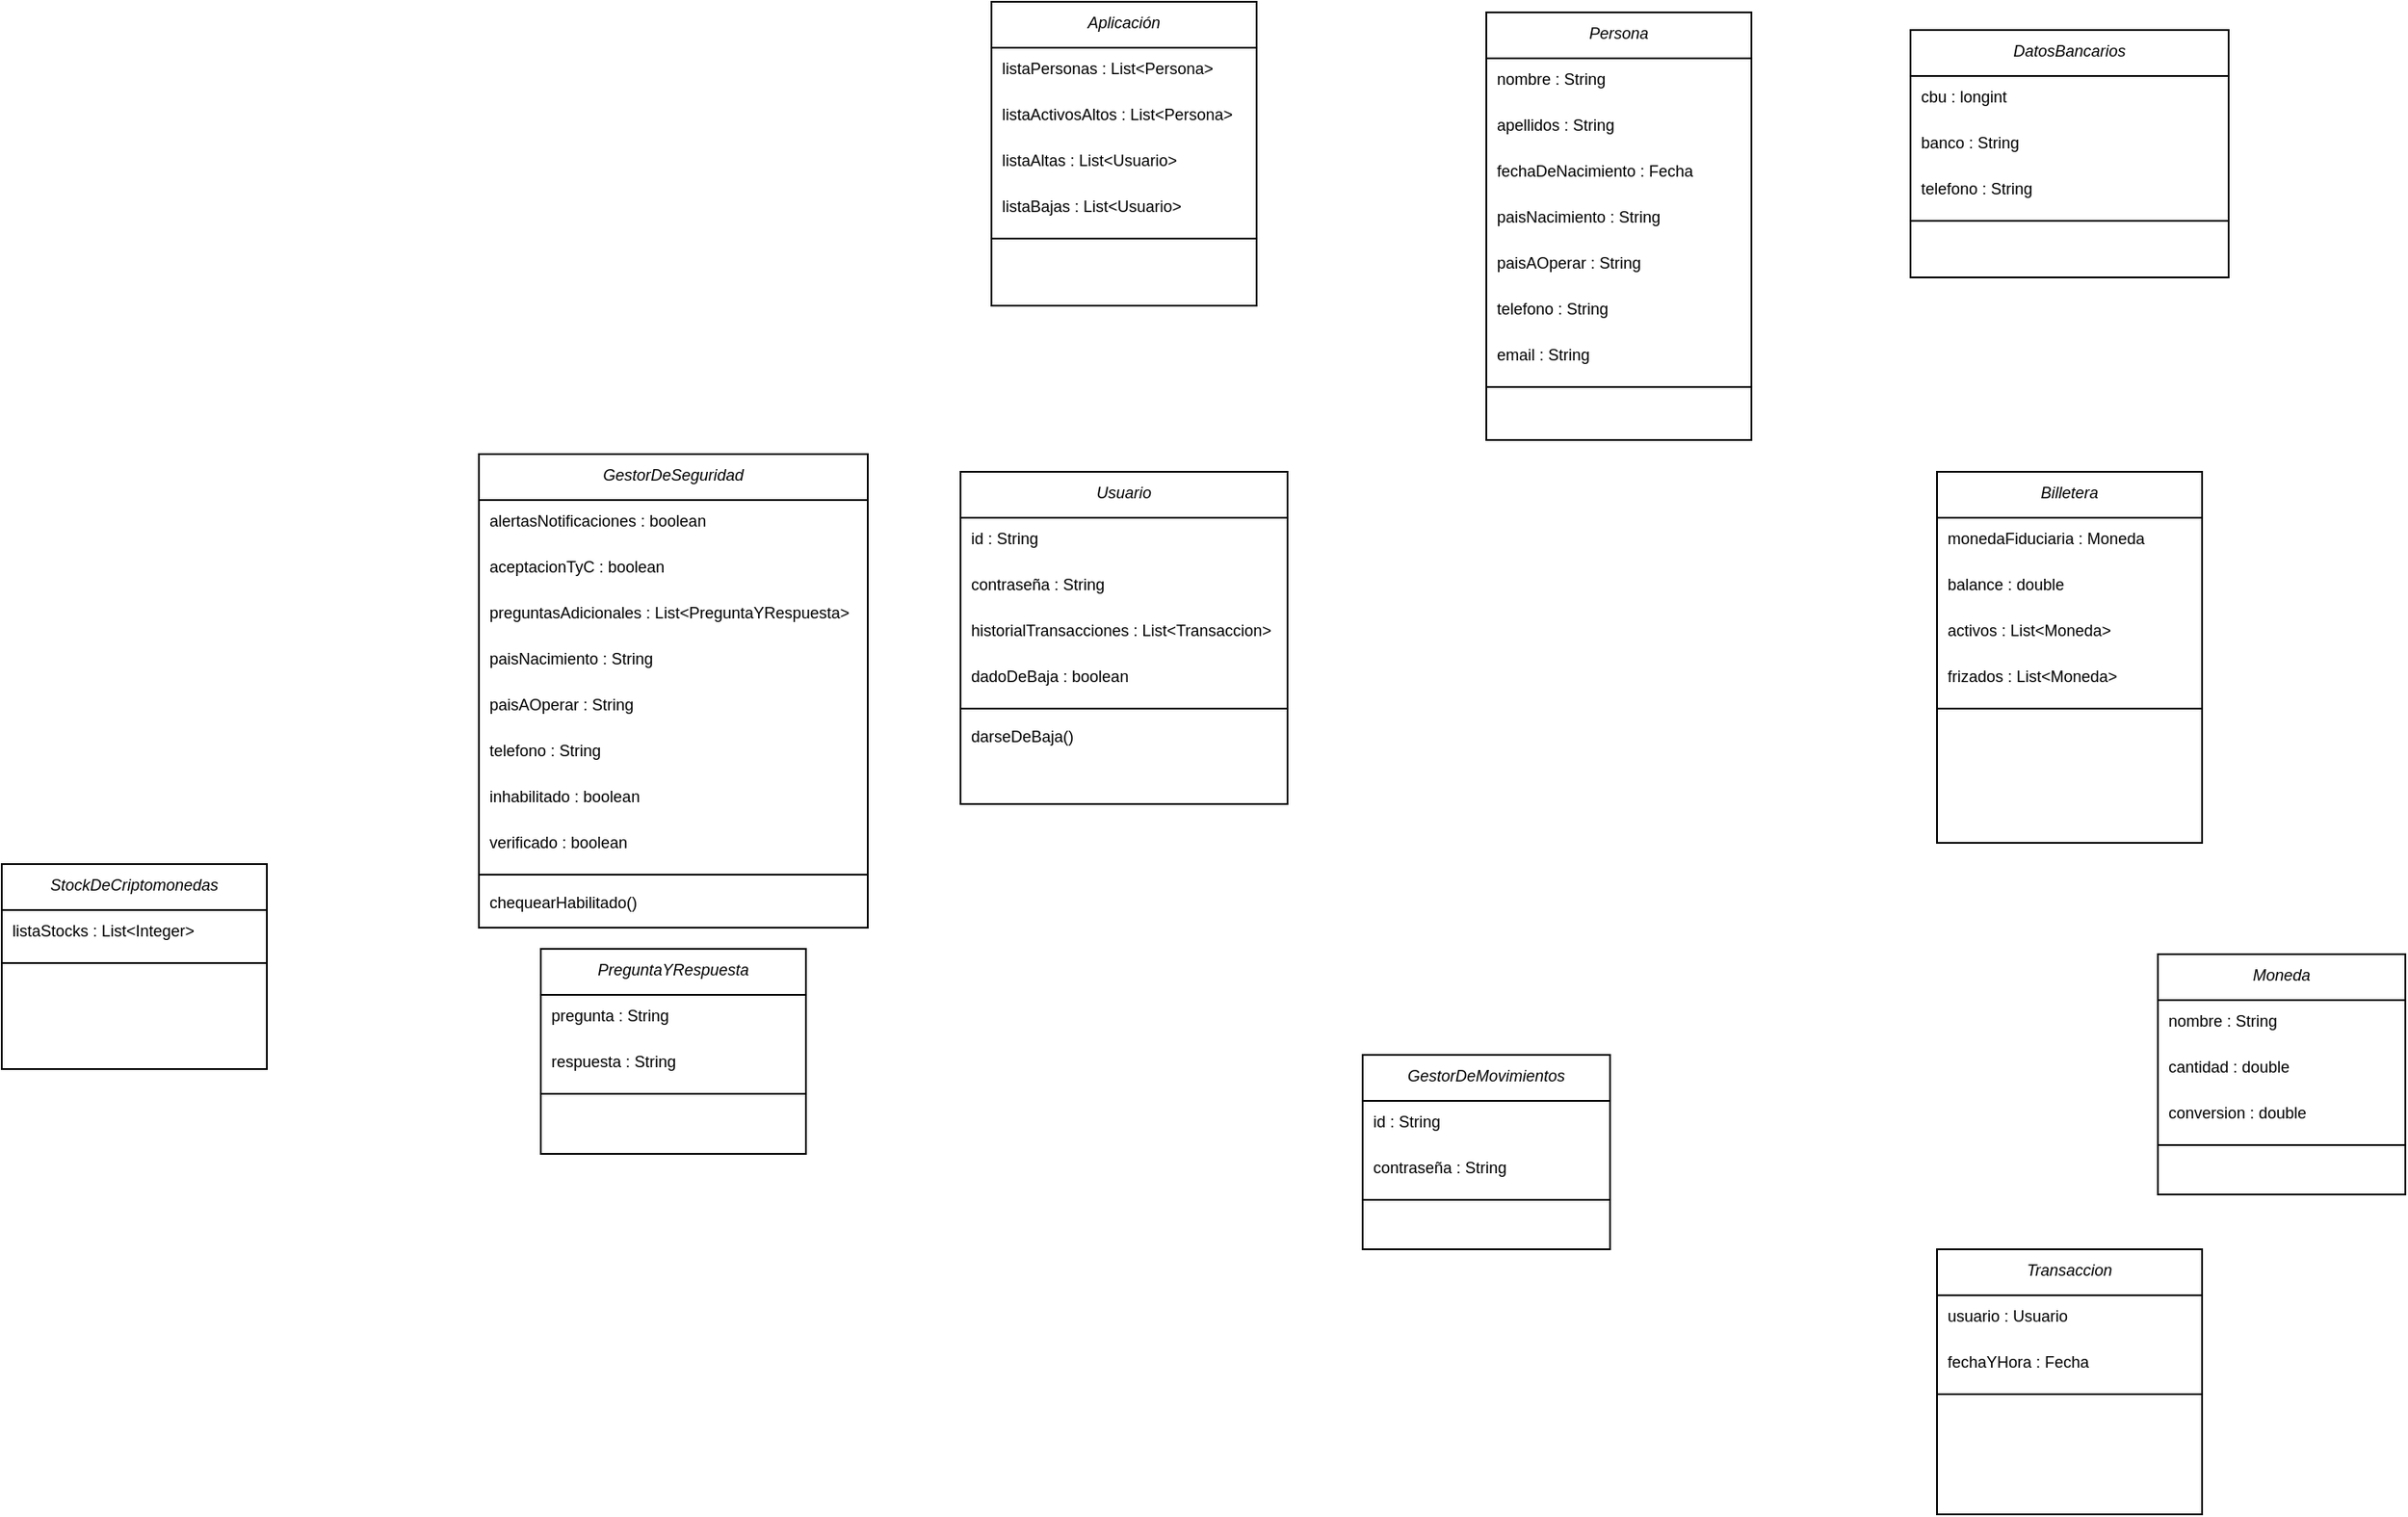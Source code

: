 <mxfile version="24.7.10">
  <diagram id="C5RBs43oDa-KdzZeNtuy" name="Page-1">
    <mxGraphModel dx="956" dy="395" grid="1" gridSize="10" guides="1" tooltips="1" connect="1" arrows="1" fold="1" page="1" pageScale="1" pageWidth="1600" pageHeight="1200" math="0" shadow="0">
      <root>
        <mxCell id="WIyWlLk6GJQsqaUBKTNV-0" />
        <mxCell id="WIyWlLk6GJQsqaUBKTNV-1" parent="WIyWlLk6GJQsqaUBKTNV-0" />
        <mxCell id="zkfFHV4jXpPFQw0GAbJ--0" value="Persona" style="swimlane;fontStyle=2;align=center;verticalAlign=top;childLayout=stackLayout;horizontal=1;startSize=26;horizontalStack=0;resizeParent=1;resizeLast=0;collapsible=1;marginBottom=0;rounded=0;shadow=0;strokeWidth=1;fontSize=9;" parent="WIyWlLk6GJQsqaUBKTNV-1" vertex="1">
          <mxGeometry x="880" y="60" width="150" height="242" as="geometry">
            <mxRectangle x="230" y="140" width="160" height="26" as="alternateBounds" />
          </mxGeometry>
        </mxCell>
        <mxCell id="zkfFHV4jXpPFQw0GAbJ--2" value="nombre : String" style="text;align=left;verticalAlign=top;spacingLeft=4;spacingRight=4;overflow=hidden;rotatable=0;points=[[0,0.5],[1,0.5]];portConstraint=eastwest;rounded=0;shadow=0;html=0;fontSize=9;" parent="zkfFHV4jXpPFQw0GAbJ--0" vertex="1">
          <mxGeometry y="26" width="150" height="26" as="geometry" />
        </mxCell>
        <mxCell id="zkfFHV4jXpPFQw0GAbJ--3" value="apellidos : String" style="text;align=left;verticalAlign=top;spacingLeft=4;spacingRight=4;overflow=hidden;rotatable=0;points=[[0,0.5],[1,0.5]];portConstraint=eastwest;rounded=0;shadow=0;html=0;fontSize=9;" parent="zkfFHV4jXpPFQw0GAbJ--0" vertex="1">
          <mxGeometry y="52" width="150" height="26" as="geometry" />
        </mxCell>
        <mxCell id="VbJuh-huTLaxFXjBg6NT-0" value="fechaDeNacimiento : Fecha" style="text;align=left;verticalAlign=top;spacingLeft=4;spacingRight=4;overflow=hidden;rotatable=0;points=[[0,0.5],[1,0.5]];portConstraint=eastwest;rounded=0;shadow=0;html=0;fontSize=9;" vertex="1" parent="zkfFHV4jXpPFQw0GAbJ--0">
          <mxGeometry y="78" width="150" height="26" as="geometry" />
        </mxCell>
        <mxCell id="VbJuh-huTLaxFXjBg6NT-1" value="paisNacimiento : String" style="text;align=left;verticalAlign=top;spacingLeft=4;spacingRight=4;overflow=hidden;rotatable=0;points=[[0,0.5],[1,0.5]];portConstraint=eastwest;rounded=0;shadow=0;html=0;fontSize=9;" vertex="1" parent="zkfFHV4jXpPFQw0GAbJ--0">
          <mxGeometry y="104" width="150" height="26" as="geometry" />
        </mxCell>
        <mxCell id="VbJuh-huTLaxFXjBg6NT-3" value="paisAOperar : String" style="text;align=left;verticalAlign=top;spacingLeft=4;spacingRight=4;overflow=hidden;rotatable=0;points=[[0,0.5],[1,0.5]];portConstraint=eastwest;rounded=0;shadow=0;html=0;fontSize=9;" vertex="1" parent="zkfFHV4jXpPFQw0GAbJ--0">
          <mxGeometry y="130" width="150" height="26" as="geometry" />
        </mxCell>
        <mxCell id="VbJuh-huTLaxFXjBg6NT-2" value="telefono : String" style="text;align=left;verticalAlign=top;spacingLeft=4;spacingRight=4;overflow=hidden;rotatable=0;points=[[0,0.5],[1,0.5]];portConstraint=eastwest;rounded=0;shadow=0;html=0;fontSize=9;" vertex="1" parent="zkfFHV4jXpPFQw0GAbJ--0">
          <mxGeometry y="156" width="150" height="26" as="geometry" />
        </mxCell>
        <mxCell id="VbJuh-huTLaxFXjBg6NT-13" value="email : String" style="text;align=left;verticalAlign=top;spacingLeft=4;spacingRight=4;overflow=hidden;rotatable=0;points=[[0,0.5],[1,0.5]];portConstraint=eastwest;rounded=0;shadow=0;html=0;fontSize=9;" vertex="1" parent="zkfFHV4jXpPFQw0GAbJ--0">
          <mxGeometry y="182" width="150" height="26" as="geometry" />
        </mxCell>
        <mxCell id="zkfFHV4jXpPFQw0GAbJ--4" value="" style="line;html=1;strokeWidth=1;align=left;verticalAlign=middle;spacingTop=-1;spacingLeft=3;spacingRight=3;rotatable=0;labelPosition=right;points=[];portConstraint=eastwest;" parent="zkfFHV4jXpPFQw0GAbJ--0" vertex="1">
          <mxGeometry y="208" width="150" height="8" as="geometry" />
        </mxCell>
        <mxCell id="zkfFHV4jXpPFQw0GAbJ--17" value="Usuario" style="swimlane;fontStyle=2;align=center;verticalAlign=top;childLayout=stackLayout;horizontal=1;startSize=26;horizontalStack=0;resizeParent=1;resizeLast=0;collapsible=1;marginBottom=0;rounded=0;shadow=0;strokeWidth=1;fontSize=9;" parent="WIyWlLk6GJQsqaUBKTNV-1" vertex="1">
          <mxGeometry x="582.5" y="320" width="185" height="188" as="geometry">
            <mxRectangle x="550" y="140" width="160" height="26" as="alternateBounds" />
          </mxGeometry>
        </mxCell>
        <mxCell id="zkfFHV4jXpPFQw0GAbJ--18" value="id : String" style="text;align=left;verticalAlign=top;spacingLeft=4;spacingRight=4;overflow=hidden;rotatable=0;points=[[0,0.5],[1,0.5]];portConstraint=eastwest;fontSize=9;" parent="zkfFHV4jXpPFQw0GAbJ--17" vertex="1">
          <mxGeometry y="26" width="185" height="26" as="geometry" />
        </mxCell>
        <mxCell id="zkfFHV4jXpPFQw0GAbJ--19" value="contraseña : String" style="text;align=left;verticalAlign=top;spacingLeft=4;spacingRight=4;overflow=hidden;rotatable=0;points=[[0,0.5],[1,0.5]];portConstraint=eastwest;rounded=0;shadow=0;html=0;fontSize=9;" parent="zkfFHV4jXpPFQw0GAbJ--17" vertex="1">
          <mxGeometry y="52" width="185" height="26" as="geometry" />
        </mxCell>
        <mxCell id="VbJuh-huTLaxFXjBg6NT-61" value="historialTransacciones : List&lt;Transaccion&gt;" style="text;align=left;verticalAlign=top;spacingLeft=4;spacingRight=4;overflow=hidden;rotatable=0;points=[[0,0.5],[1,0.5]];portConstraint=eastwest;rounded=0;shadow=0;html=0;fontSize=9;" vertex="1" parent="zkfFHV4jXpPFQw0GAbJ--17">
          <mxGeometry y="78" width="185" height="26" as="geometry" />
        </mxCell>
        <mxCell id="VbJuh-huTLaxFXjBg6NT-62" value="dadoDeBaja : boolean" style="text;align=left;verticalAlign=top;spacingLeft=4;spacingRight=4;overflow=hidden;rotatable=0;points=[[0,0.5],[1,0.5]];portConstraint=eastwest;rounded=0;shadow=0;html=0;fontSize=9;" vertex="1" parent="zkfFHV4jXpPFQw0GAbJ--17">
          <mxGeometry y="104" width="185" height="26" as="geometry" />
        </mxCell>
        <mxCell id="zkfFHV4jXpPFQw0GAbJ--23" value="" style="line;html=1;strokeWidth=1;align=left;verticalAlign=middle;spacingTop=-1;spacingLeft=3;spacingRight=3;rotatable=0;labelPosition=right;points=[];portConstraint=eastwest;" parent="zkfFHV4jXpPFQw0GAbJ--17" vertex="1">
          <mxGeometry y="130" width="185" height="8" as="geometry" />
        </mxCell>
        <mxCell id="zkfFHV4jXpPFQw0GAbJ--25" value="darseDeBaja()" style="text;align=left;verticalAlign=top;spacingLeft=4;spacingRight=4;overflow=hidden;rotatable=0;points=[[0,0.5],[1,0.5]];portConstraint=eastwest;fontSize=9;" parent="zkfFHV4jXpPFQw0GAbJ--17" vertex="1">
          <mxGeometry y="138" width="185" height="24" as="geometry" />
        </mxCell>
        <mxCell id="VbJuh-huTLaxFXjBg6NT-4" value="DatosBancarios" style="swimlane;fontStyle=2;align=center;verticalAlign=top;childLayout=stackLayout;horizontal=1;startSize=26;horizontalStack=0;resizeParent=1;resizeLast=0;collapsible=1;marginBottom=0;rounded=0;shadow=0;strokeWidth=1;fontSize=9;" vertex="1" parent="WIyWlLk6GJQsqaUBKTNV-1">
          <mxGeometry x="1120" y="70" width="180" height="140" as="geometry">
            <mxRectangle x="230" y="140" width="160" height="26" as="alternateBounds" />
          </mxGeometry>
        </mxCell>
        <mxCell id="VbJuh-huTLaxFXjBg6NT-5" value="cbu : longint" style="text;align=left;verticalAlign=top;spacingLeft=4;spacingRight=4;overflow=hidden;rotatable=0;points=[[0,0.5],[1,0.5]];portConstraint=eastwest;rounded=0;shadow=0;html=0;fontSize=9;" vertex="1" parent="VbJuh-huTLaxFXjBg6NT-4">
          <mxGeometry y="26" width="180" height="26" as="geometry" />
        </mxCell>
        <mxCell id="VbJuh-huTLaxFXjBg6NT-6" value="banco : String" style="text;align=left;verticalAlign=top;spacingLeft=4;spacingRight=4;overflow=hidden;rotatable=0;points=[[0,0.5],[1,0.5]];portConstraint=eastwest;rounded=0;shadow=0;html=0;fontSize=9;" vertex="1" parent="VbJuh-huTLaxFXjBg6NT-4">
          <mxGeometry y="52" width="180" height="26" as="geometry" />
        </mxCell>
        <mxCell id="VbJuh-huTLaxFXjBg6NT-10" value="telefono : String" style="text;align=left;verticalAlign=top;spacingLeft=4;spacingRight=4;overflow=hidden;rotatable=0;points=[[0,0.5],[1,0.5]];portConstraint=eastwest;rounded=0;shadow=0;html=0;fontSize=9;" vertex="1" parent="VbJuh-huTLaxFXjBg6NT-4">
          <mxGeometry y="78" width="180" height="26" as="geometry" />
        </mxCell>
        <mxCell id="VbJuh-huTLaxFXjBg6NT-11" value="" style="line;html=1;strokeWidth=1;align=left;verticalAlign=middle;spacingTop=-1;spacingLeft=3;spacingRight=3;rotatable=0;labelPosition=right;points=[];portConstraint=eastwest;" vertex="1" parent="VbJuh-huTLaxFXjBg6NT-4">
          <mxGeometry y="104" width="180" height="8" as="geometry" />
        </mxCell>
        <mxCell id="VbJuh-huTLaxFXjBg6NT-16" value="GestorDeSeguridad" style="swimlane;fontStyle=2;align=center;verticalAlign=top;childLayout=stackLayout;horizontal=1;startSize=26;horizontalStack=0;resizeParent=1;resizeLast=0;collapsible=1;marginBottom=0;rounded=0;shadow=0;strokeWidth=1;fontSize=9;" vertex="1" parent="WIyWlLk6GJQsqaUBKTNV-1">
          <mxGeometry x="310" y="310" width="220" height="268" as="geometry">
            <mxRectangle x="230" y="140" width="160" height="26" as="alternateBounds" />
          </mxGeometry>
        </mxCell>
        <mxCell id="VbJuh-huTLaxFXjBg6NT-17" value="alertasNotificaciones : boolean" style="text;align=left;verticalAlign=top;spacingLeft=4;spacingRight=4;overflow=hidden;rotatable=0;points=[[0,0.5],[1,0.5]];portConstraint=eastwest;rounded=0;shadow=0;html=0;fontSize=9;" vertex="1" parent="VbJuh-huTLaxFXjBg6NT-16">
          <mxGeometry y="26" width="220" height="26" as="geometry" />
        </mxCell>
        <mxCell id="VbJuh-huTLaxFXjBg6NT-18" value="aceptacionTyC : boolean" style="text;align=left;verticalAlign=top;spacingLeft=4;spacingRight=4;overflow=hidden;rotatable=0;points=[[0,0.5],[1,0.5]];portConstraint=eastwest;rounded=0;shadow=0;html=0;fontSize=9;" vertex="1" parent="VbJuh-huTLaxFXjBg6NT-16">
          <mxGeometry y="52" width="220" height="26" as="geometry" />
        </mxCell>
        <mxCell id="VbJuh-huTLaxFXjBg6NT-19" value="preguntasAdicionales : List&lt;PreguntaYRespuesta&gt;" style="text;align=left;verticalAlign=top;spacingLeft=4;spacingRight=4;overflow=hidden;rotatable=0;points=[[0,0.5],[1,0.5]];portConstraint=eastwest;rounded=0;shadow=0;html=0;fontSize=9;" vertex="1" parent="VbJuh-huTLaxFXjBg6NT-16">
          <mxGeometry y="78" width="220" height="26" as="geometry" />
        </mxCell>
        <mxCell id="VbJuh-huTLaxFXjBg6NT-20" value="paisNacimiento : String" style="text;align=left;verticalAlign=top;spacingLeft=4;spacingRight=4;overflow=hidden;rotatable=0;points=[[0,0.5],[1,0.5]];portConstraint=eastwest;rounded=0;shadow=0;html=0;fontSize=9;" vertex="1" parent="VbJuh-huTLaxFXjBg6NT-16">
          <mxGeometry y="104" width="220" height="26" as="geometry" />
        </mxCell>
        <mxCell id="VbJuh-huTLaxFXjBg6NT-21" value="paisAOperar : String" style="text;align=left;verticalAlign=top;spacingLeft=4;spacingRight=4;overflow=hidden;rotatable=0;points=[[0,0.5],[1,0.5]];portConstraint=eastwest;rounded=0;shadow=0;html=0;fontSize=9;" vertex="1" parent="VbJuh-huTLaxFXjBg6NT-16">
          <mxGeometry y="130" width="220" height="26" as="geometry" />
        </mxCell>
        <mxCell id="VbJuh-huTLaxFXjBg6NT-22" value="telefono : String" style="text;align=left;verticalAlign=top;spacingLeft=4;spacingRight=4;overflow=hidden;rotatable=0;points=[[0,0.5],[1,0.5]];portConstraint=eastwest;rounded=0;shadow=0;html=0;fontSize=9;" vertex="1" parent="VbJuh-huTLaxFXjBg6NT-16">
          <mxGeometry y="156" width="220" height="26" as="geometry" />
        </mxCell>
        <mxCell id="VbJuh-huTLaxFXjBg6NT-23" value="inhabilitado : boolean" style="text;align=left;verticalAlign=top;spacingLeft=4;spacingRight=4;overflow=hidden;rotatable=0;points=[[0,0.5],[1,0.5]];portConstraint=eastwest;rounded=0;shadow=0;html=0;fontSize=9;" vertex="1" parent="VbJuh-huTLaxFXjBg6NT-16">
          <mxGeometry y="182" width="220" height="26" as="geometry" />
        </mxCell>
        <mxCell id="VbJuh-huTLaxFXjBg6NT-77" value="verificado : boolean" style="text;align=left;verticalAlign=top;spacingLeft=4;spacingRight=4;overflow=hidden;rotatable=0;points=[[0,0.5],[1,0.5]];portConstraint=eastwest;rounded=0;shadow=0;html=0;fontSize=9;" vertex="1" parent="VbJuh-huTLaxFXjBg6NT-16">
          <mxGeometry y="208" width="220" height="26" as="geometry" />
        </mxCell>
        <mxCell id="VbJuh-huTLaxFXjBg6NT-24" value="" style="line;html=1;strokeWidth=1;align=left;verticalAlign=middle;spacingTop=-1;spacingLeft=3;spacingRight=3;rotatable=0;labelPosition=right;points=[];portConstraint=eastwest;" vertex="1" parent="VbJuh-huTLaxFXjBg6NT-16">
          <mxGeometry y="234" width="220" height="8" as="geometry" />
        </mxCell>
        <mxCell id="VbJuh-huTLaxFXjBg6NT-25" value="chequearHabilitado()" style="text;align=left;verticalAlign=top;spacingLeft=4;spacingRight=4;overflow=hidden;rotatable=0;points=[[0,0.5],[1,0.5]];portConstraint=eastwest;fontSize=9;" vertex="1" parent="VbJuh-huTLaxFXjBg6NT-16">
          <mxGeometry y="242" width="220" height="26" as="geometry" />
        </mxCell>
        <mxCell id="VbJuh-huTLaxFXjBg6NT-26" value="Billetera" style="swimlane;fontStyle=2;align=center;verticalAlign=top;childLayout=stackLayout;horizontal=1;startSize=26;horizontalStack=0;resizeParent=1;resizeLast=0;collapsible=1;marginBottom=0;rounded=0;shadow=0;strokeWidth=1;fontSize=9;" vertex="1" parent="WIyWlLk6GJQsqaUBKTNV-1">
          <mxGeometry x="1135" y="320" width="150" height="210" as="geometry">
            <mxRectangle x="230" y="140" width="160" height="26" as="alternateBounds" />
          </mxGeometry>
        </mxCell>
        <mxCell id="VbJuh-huTLaxFXjBg6NT-29" value="monedaFiduciaria : Moneda" style="text;align=left;verticalAlign=top;spacingLeft=4;spacingRight=4;overflow=hidden;rotatable=0;points=[[0,0.5],[1,0.5]];portConstraint=eastwest;rounded=0;shadow=0;html=0;fontSize=9;" vertex="1" parent="VbJuh-huTLaxFXjBg6NT-26">
          <mxGeometry y="26" width="150" height="26" as="geometry" />
        </mxCell>
        <mxCell id="VbJuh-huTLaxFXjBg6NT-27" value="balance : double" style="text;align=left;verticalAlign=top;spacingLeft=4;spacingRight=4;overflow=hidden;rotatable=0;points=[[0,0.5],[1,0.5]];portConstraint=eastwest;rounded=0;shadow=0;html=0;fontSize=9;" vertex="1" parent="VbJuh-huTLaxFXjBg6NT-26">
          <mxGeometry y="52" width="150" height="26" as="geometry" />
        </mxCell>
        <mxCell id="VbJuh-huTLaxFXjBg6NT-28" value="activos : List&lt;Moneda&gt;" style="text;align=left;verticalAlign=top;spacingLeft=4;spacingRight=4;overflow=hidden;rotatable=0;points=[[0,0.5],[1,0.5]];portConstraint=eastwest;rounded=0;shadow=0;html=0;fontSize=9;" vertex="1" parent="VbJuh-huTLaxFXjBg6NT-26">
          <mxGeometry y="78" width="150" height="26" as="geometry" />
        </mxCell>
        <mxCell id="VbJuh-huTLaxFXjBg6NT-84" value="frizados : List&lt;Moneda&gt;" style="text;align=left;verticalAlign=top;spacingLeft=4;spacingRight=4;overflow=hidden;rotatable=0;points=[[0,0.5],[1,0.5]];portConstraint=eastwest;rounded=0;shadow=0;html=0;fontSize=9;" vertex="1" parent="VbJuh-huTLaxFXjBg6NT-26">
          <mxGeometry y="104" width="150" height="26" as="geometry" />
        </mxCell>
        <mxCell id="VbJuh-huTLaxFXjBg6NT-34" value="" style="line;html=1;strokeWidth=1;align=left;verticalAlign=middle;spacingTop=-1;spacingLeft=3;spacingRight=3;rotatable=0;labelPosition=right;points=[];portConstraint=eastwest;" vertex="1" parent="VbJuh-huTLaxFXjBg6NT-26">
          <mxGeometry y="130" width="150" height="8" as="geometry" />
        </mxCell>
        <mxCell id="VbJuh-huTLaxFXjBg6NT-36" value="Transaccion" style="swimlane;fontStyle=2;align=center;verticalAlign=top;childLayout=stackLayout;horizontal=1;startSize=26;horizontalStack=0;resizeParent=1;resizeLast=0;collapsible=1;marginBottom=0;rounded=0;shadow=0;strokeWidth=1;fontSize=9;" vertex="1" parent="WIyWlLk6GJQsqaUBKTNV-1">
          <mxGeometry x="1135" y="760" width="150" height="150" as="geometry">
            <mxRectangle x="230" y="140" width="160" height="26" as="alternateBounds" />
          </mxGeometry>
        </mxCell>
        <mxCell id="VbJuh-huTLaxFXjBg6NT-37" value="usuario : Usuario" style="text;align=left;verticalAlign=top;spacingLeft=4;spacingRight=4;overflow=hidden;rotatable=0;points=[[0,0.5],[1,0.5]];portConstraint=eastwest;rounded=0;shadow=0;html=0;fontSize=9;" vertex="1" parent="VbJuh-huTLaxFXjBg6NT-36">
          <mxGeometry y="26" width="150" height="26" as="geometry" />
        </mxCell>
        <mxCell id="VbJuh-huTLaxFXjBg6NT-76" value="fechaYHora : Fecha" style="text;align=left;verticalAlign=top;spacingLeft=4;spacingRight=4;overflow=hidden;rotatable=0;points=[[0,0.5],[1,0.5]];portConstraint=eastwest;rounded=0;shadow=0;html=0;fontSize=9;" vertex="1" parent="VbJuh-huTLaxFXjBg6NT-36">
          <mxGeometry y="52" width="150" height="26" as="geometry" />
        </mxCell>
        <mxCell id="VbJuh-huTLaxFXjBg6NT-44" value="" style="line;html=1;strokeWidth=1;align=left;verticalAlign=middle;spacingTop=-1;spacingLeft=3;spacingRight=3;rotatable=0;labelPosition=right;points=[];portConstraint=eastwest;" vertex="1" parent="VbJuh-huTLaxFXjBg6NT-36">
          <mxGeometry y="78" width="150" height="8" as="geometry" />
        </mxCell>
        <mxCell id="VbJuh-huTLaxFXjBg6NT-46" value="GestorDeMovimientos" style="swimlane;fontStyle=2;align=center;verticalAlign=top;childLayout=stackLayout;horizontal=1;startSize=26;horizontalStack=0;resizeParent=1;resizeLast=0;collapsible=1;marginBottom=0;rounded=0;shadow=0;strokeWidth=1;fontSize=9;" vertex="1" parent="WIyWlLk6GJQsqaUBKTNV-1">
          <mxGeometry x="810" y="650" width="140" height="110" as="geometry">
            <mxRectangle x="550" y="140" width="160" height="26" as="alternateBounds" />
          </mxGeometry>
        </mxCell>
        <mxCell id="VbJuh-huTLaxFXjBg6NT-47" value="id : String" style="text;align=left;verticalAlign=top;spacingLeft=4;spacingRight=4;overflow=hidden;rotatable=0;points=[[0,0.5],[1,0.5]];portConstraint=eastwest;fontSize=9;" vertex="1" parent="VbJuh-huTLaxFXjBg6NT-46">
          <mxGeometry y="26" width="140" height="26" as="geometry" />
        </mxCell>
        <mxCell id="VbJuh-huTLaxFXjBg6NT-48" value="contraseña : String" style="text;align=left;verticalAlign=top;spacingLeft=4;spacingRight=4;overflow=hidden;rotatable=0;points=[[0,0.5],[1,0.5]];portConstraint=eastwest;rounded=0;shadow=0;html=0;fontSize=9;" vertex="1" parent="VbJuh-huTLaxFXjBg6NT-46">
          <mxGeometry y="52" width="140" height="26" as="geometry" />
        </mxCell>
        <mxCell id="VbJuh-huTLaxFXjBg6NT-49" value="" style="line;html=1;strokeWidth=1;align=left;verticalAlign=middle;spacingTop=-1;spacingLeft=3;spacingRight=3;rotatable=0;labelPosition=right;points=[];portConstraint=eastwest;" vertex="1" parent="VbJuh-huTLaxFXjBg6NT-46">
          <mxGeometry y="78" width="140" height="8" as="geometry" />
        </mxCell>
        <mxCell id="VbJuh-huTLaxFXjBg6NT-51" value="Aplicación" style="swimlane;fontStyle=2;align=center;verticalAlign=top;childLayout=stackLayout;horizontal=1;startSize=26;horizontalStack=0;resizeParent=1;resizeLast=0;collapsible=1;marginBottom=0;rounded=0;shadow=0;strokeWidth=1;fontSize=9;" vertex="1" parent="WIyWlLk6GJQsqaUBKTNV-1">
          <mxGeometry x="600" y="54" width="150" height="172" as="geometry">
            <mxRectangle x="230" y="140" width="160" height="26" as="alternateBounds" />
          </mxGeometry>
        </mxCell>
        <mxCell id="VbJuh-huTLaxFXjBg6NT-55" value="listaPersonas : List&lt;Persona&gt;" style="text;align=left;verticalAlign=top;spacingLeft=4;spacingRight=4;overflow=hidden;rotatable=0;points=[[0,0.5],[1,0.5]];portConstraint=eastwest;rounded=0;shadow=0;html=0;fontSize=9;" vertex="1" parent="VbJuh-huTLaxFXjBg6NT-51">
          <mxGeometry y="26" width="150" height="26" as="geometry" />
        </mxCell>
        <mxCell id="VbJuh-huTLaxFXjBg6NT-56" value="listaActivosAltos : List&lt;Persona&gt;" style="text;align=left;verticalAlign=top;spacingLeft=4;spacingRight=4;overflow=hidden;rotatable=0;points=[[0,0.5],[1,0.5]];portConstraint=eastwest;rounded=0;shadow=0;html=0;fontSize=9;" vertex="1" parent="VbJuh-huTLaxFXjBg6NT-51">
          <mxGeometry y="52" width="150" height="26" as="geometry" />
        </mxCell>
        <mxCell id="VbJuh-huTLaxFXjBg6NT-57" value="listaAltas : List&lt;Usuario&gt;" style="text;align=left;verticalAlign=top;spacingLeft=4;spacingRight=4;overflow=hidden;rotatable=0;points=[[0,0.5],[1,0.5]];portConstraint=eastwest;rounded=0;shadow=0;html=0;fontSize=9;" vertex="1" parent="VbJuh-huTLaxFXjBg6NT-51">
          <mxGeometry y="78" width="150" height="26" as="geometry" />
        </mxCell>
        <mxCell id="VbJuh-huTLaxFXjBg6NT-58" value="listaBajas : List&lt;Usuario&gt;" style="text;align=left;verticalAlign=top;spacingLeft=4;spacingRight=4;overflow=hidden;rotatable=0;points=[[0,0.5],[1,0.5]];portConstraint=eastwest;rounded=0;shadow=0;html=0;fontSize=9;" vertex="1" parent="VbJuh-huTLaxFXjBg6NT-51">
          <mxGeometry y="104" width="150" height="26" as="geometry" />
        </mxCell>
        <mxCell id="VbJuh-huTLaxFXjBg6NT-59" value="" style="line;html=1;strokeWidth=1;align=left;verticalAlign=middle;spacingTop=-1;spacingLeft=3;spacingRight=3;rotatable=0;labelPosition=right;points=[];portConstraint=eastwest;" vertex="1" parent="VbJuh-huTLaxFXjBg6NT-51">
          <mxGeometry y="130" width="150" height="8" as="geometry" />
        </mxCell>
        <mxCell id="VbJuh-huTLaxFXjBg6NT-63" value="StockDeCriptomonedas" style="swimlane;fontStyle=2;align=center;verticalAlign=top;childLayout=stackLayout;horizontal=1;startSize=26;horizontalStack=0;resizeParent=1;resizeLast=0;collapsible=1;marginBottom=0;rounded=0;shadow=0;strokeWidth=1;fontSize=9;" vertex="1" parent="WIyWlLk6GJQsqaUBKTNV-1">
          <mxGeometry x="40" y="542" width="150" height="116" as="geometry">
            <mxRectangle x="230" y="140" width="160" height="26" as="alternateBounds" />
          </mxGeometry>
        </mxCell>
        <mxCell id="VbJuh-huTLaxFXjBg6NT-64" value="listaStocks : List&lt;Integer&gt;" style="text;align=left;verticalAlign=top;spacingLeft=4;spacingRight=4;overflow=hidden;rotatable=0;points=[[0,0.5],[1,0.5]];portConstraint=eastwest;rounded=0;shadow=0;html=0;fontSize=9;" vertex="1" parent="VbJuh-huTLaxFXjBg6NT-63">
          <mxGeometry y="26" width="150" height="26" as="geometry" />
        </mxCell>
        <mxCell id="VbJuh-huTLaxFXjBg6NT-68" value="" style="line;html=1;strokeWidth=1;align=left;verticalAlign=middle;spacingTop=-1;spacingLeft=3;spacingRight=3;rotatable=0;labelPosition=right;points=[];portConstraint=eastwest;" vertex="1" parent="VbJuh-huTLaxFXjBg6NT-63">
          <mxGeometry y="52" width="150" height="8" as="geometry" />
        </mxCell>
        <mxCell id="VbJuh-huTLaxFXjBg6NT-71" value="PreguntaYRespuesta" style="swimlane;fontStyle=2;align=center;verticalAlign=top;childLayout=stackLayout;horizontal=1;startSize=26;horizontalStack=0;resizeParent=1;resizeLast=0;collapsible=1;marginBottom=0;rounded=0;shadow=0;strokeWidth=1;fontSize=9;" vertex="1" parent="WIyWlLk6GJQsqaUBKTNV-1">
          <mxGeometry x="345" y="590" width="150" height="116" as="geometry">
            <mxRectangle x="230" y="140" width="160" height="26" as="alternateBounds" />
          </mxGeometry>
        </mxCell>
        <mxCell id="VbJuh-huTLaxFXjBg6NT-72" value="pregunta : String" style="text;align=left;verticalAlign=top;spacingLeft=4;spacingRight=4;overflow=hidden;rotatable=0;points=[[0,0.5],[1,0.5]];portConstraint=eastwest;rounded=0;shadow=0;html=0;fontSize=9;" vertex="1" parent="VbJuh-huTLaxFXjBg6NT-71">
          <mxGeometry y="26" width="150" height="26" as="geometry" />
        </mxCell>
        <mxCell id="VbJuh-huTLaxFXjBg6NT-75" value="respuesta : String" style="text;align=left;verticalAlign=top;spacingLeft=4;spacingRight=4;overflow=hidden;rotatable=0;points=[[0,0.5],[1,0.5]];portConstraint=eastwest;rounded=0;shadow=0;html=0;fontSize=9;" vertex="1" parent="VbJuh-huTLaxFXjBg6NT-71">
          <mxGeometry y="52" width="150" height="26" as="geometry" />
        </mxCell>
        <mxCell id="VbJuh-huTLaxFXjBg6NT-73" value="" style="line;html=1;strokeWidth=1;align=left;verticalAlign=middle;spacingTop=-1;spacingLeft=3;spacingRight=3;rotatable=0;labelPosition=right;points=[];portConstraint=eastwest;" vertex="1" parent="VbJuh-huTLaxFXjBg6NT-71">
          <mxGeometry y="78" width="150" height="8" as="geometry" />
        </mxCell>
        <mxCell id="VbJuh-huTLaxFXjBg6NT-78" value="Moneda" style="swimlane;fontStyle=2;align=center;verticalAlign=top;childLayout=stackLayout;horizontal=1;startSize=26;horizontalStack=0;resizeParent=1;resizeLast=0;collapsible=1;marginBottom=0;rounded=0;shadow=0;strokeWidth=1;fontSize=9;" vertex="1" parent="WIyWlLk6GJQsqaUBKTNV-1">
          <mxGeometry x="1260" y="593" width="140" height="136" as="geometry">
            <mxRectangle x="550" y="140" width="160" height="26" as="alternateBounds" />
          </mxGeometry>
        </mxCell>
        <mxCell id="VbJuh-huTLaxFXjBg6NT-79" value="nombre : String" style="text;align=left;verticalAlign=top;spacingLeft=4;spacingRight=4;overflow=hidden;rotatable=0;points=[[0,0.5],[1,0.5]];portConstraint=eastwest;fontSize=9;" vertex="1" parent="VbJuh-huTLaxFXjBg6NT-78">
          <mxGeometry y="26" width="140" height="26" as="geometry" />
        </mxCell>
        <mxCell id="VbJuh-huTLaxFXjBg6NT-80" value="cantidad : double" style="text;align=left;verticalAlign=top;spacingLeft=4;spacingRight=4;overflow=hidden;rotatable=0;points=[[0,0.5],[1,0.5]];portConstraint=eastwest;rounded=0;shadow=0;html=0;fontSize=9;" vertex="1" parent="VbJuh-huTLaxFXjBg6NT-78">
          <mxGeometry y="52" width="140" height="26" as="geometry" />
        </mxCell>
        <mxCell id="VbJuh-huTLaxFXjBg6NT-83" value="conversion : double" style="text;align=left;verticalAlign=top;spacingLeft=4;spacingRight=4;overflow=hidden;rotatable=0;points=[[0,0.5],[1,0.5]];portConstraint=eastwest;rounded=0;shadow=0;html=0;fontSize=9;" vertex="1" parent="VbJuh-huTLaxFXjBg6NT-78">
          <mxGeometry y="78" width="140" height="26" as="geometry" />
        </mxCell>
        <mxCell id="VbJuh-huTLaxFXjBg6NT-81" value="" style="line;html=1;strokeWidth=1;align=left;verticalAlign=middle;spacingTop=-1;spacingLeft=3;spacingRight=3;rotatable=0;labelPosition=right;points=[];portConstraint=eastwest;" vertex="1" parent="VbJuh-huTLaxFXjBg6NT-78">
          <mxGeometry y="104" width="140" height="8" as="geometry" />
        </mxCell>
      </root>
    </mxGraphModel>
  </diagram>
</mxfile>
